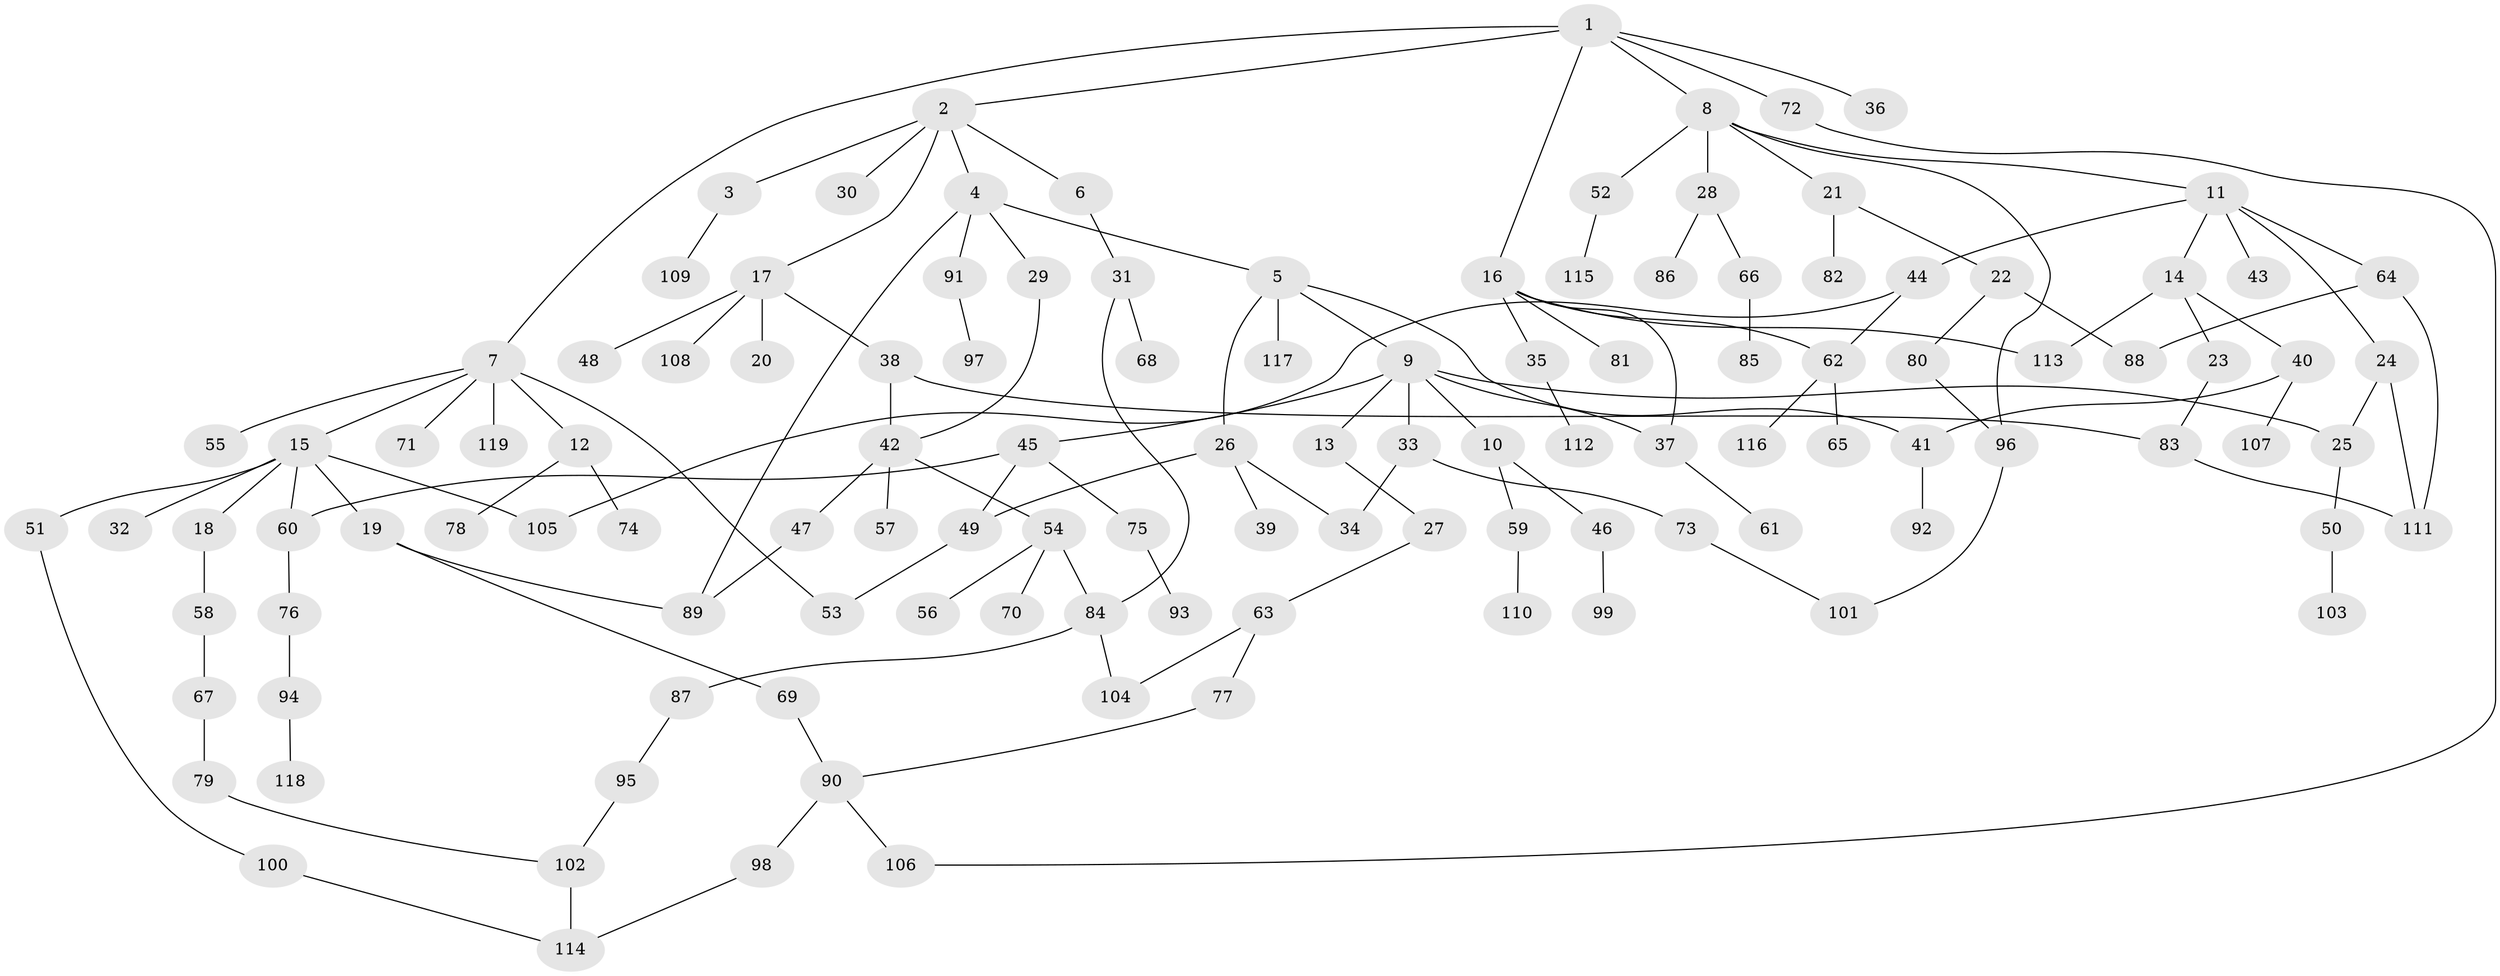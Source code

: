// coarse degree distribution, {5: 0.05, 6: 0.0625, 2: 0.2625, 8: 0.0125, 3: 0.175, 7: 0.025, 4: 0.0875, 1: 0.325}
// Generated by graph-tools (version 1.1) at 2025/51/02/27/25 19:51:37]
// undirected, 119 vertices, 144 edges
graph export_dot {
graph [start="1"]
  node [color=gray90,style=filled];
  1;
  2;
  3;
  4;
  5;
  6;
  7;
  8;
  9;
  10;
  11;
  12;
  13;
  14;
  15;
  16;
  17;
  18;
  19;
  20;
  21;
  22;
  23;
  24;
  25;
  26;
  27;
  28;
  29;
  30;
  31;
  32;
  33;
  34;
  35;
  36;
  37;
  38;
  39;
  40;
  41;
  42;
  43;
  44;
  45;
  46;
  47;
  48;
  49;
  50;
  51;
  52;
  53;
  54;
  55;
  56;
  57;
  58;
  59;
  60;
  61;
  62;
  63;
  64;
  65;
  66;
  67;
  68;
  69;
  70;
  71;
  72;
  73;
  74;
  75;
  76;
  77;
  78;
  79;
  80;
  81;
  82;
  83;
  84;
  85;
  86;
  87;
  88;
  89;
  90;
  91;
  92;
  93;
  94;
  95;
  96;
  97;
  98;
  99;
  100;
  101;
  102;
  103;
  104;
  105;
  106;
  107;
  108;
  109;
  110;
  111;
  112;
  113;
  114;
  115;
  116;
  117;
  118;
  119;
  1 -- 2;
  1 -- 7;
  1 -- 8;
  1 -- 16;
  1 -- 36;
  1 -- 72;
  2 -- 3;
  2 -- 4;
  2 -- 6;
  2 -- 17;
  2 -- 30;
  3 -- 109;
  4 -- 5;
  4 -- 29;
  4 -- 91;
  4 -- 89;
  5 -- 9;
  5 -- 26;
  5 -- 117;
  5 -- 41;
  6 -- 31;
  7 -- 12;
  7 -- 15;
  7 -- 55;
  7 -- 71;
  7 -- 119;
  7 -- 53;
  8 -- 11;
  8 -- 21;
  8 -- 28;
  8 -- 52;
  8 -- 96;
  9 -- 10;
  9 -- 13;
  9 -- 33;
  9 -- 45;
  9 -- 25;
  9 -- 37;
  10 -- 46;
  10 -- 59;
  11 -- 14;
  11 -- 24;
  11 -- 43;
  11 -- 44;
  11 -- 64;
  12 -- 74;
  12 -- 78;
  13 -- 27;
  14 -- 23;
  14 -- 40;
  14 -- 113;
  15 -- 18;
  15 -- 19;
  15 -- 32;
  15 -- 51;
  15 -- 60;
  15 -- 105;
  16 -- 35;
  16 -- 37;
  16 -- 62;
  16 -- 81;
  16 -- 113;
  17 -- 20;
  17 -- 38;
  17 -- 48;
  17 -- 108;
  18 -- 58;
  19 -- 69;
  19 -- 89;
  21 -- 22;
  21 -- 82;
  22 -- 80;
  22 -- 88;
  23 -- 83;
  24 -- 25;
  24 -- 111;
  25 -- 50;
  26 -- 39;
  26 -- 49;
  26 -- 34;
  27 -- 63;
  28 -- 66;
  28 -- 86;
  29 -- 42;
  31 -- 68;
  31 -- 84;
  33 -- 34;
  33 -- 73;
  35 -- 112;
  37 -- 61;
  38 -- 42;
  38 -- 83;
  40 -- 41;
  40 -- 107;
  41 -- 92;
  42 -- 47;
  42 -- 54;
  42 -- 57;
  44 -- 105;
  44 -- 62;
  45 -- 60;
  45 -- 75;
  45 -- 49;
  46 -- 99;
  47 -- 89;
  49 -- 53;
  50 -- 103;
  51 -- 100;
  52 -- 115;
  54 -- 56;
  54 -- 70;
  54 -- 84;
  58 -- 67;
  59 -- 110;
  60 -- 76;
  62 -- 65;
  62 -- 116;
  63 -- 77;
  63 -- 104;
  64 -- 88;
  64 -- 111;
  66 -- 85;
  67 -- 79;
  69 -- 90;
  72 -- 106;
  73 -- 101;
  75 -- 93;
  76 -- 94;
  77 -- 90;
  79 -- 102;
  80 -- 96;
  83 -- 111;
  84 -- 87;
  84 -- 104;
  87 -- 95;
  90 -- 98;
  90 -- 106;
  91 -- 97;
  94 -- 118;
  95 -- 102;
  96 -- 101;
  98 -- 114;
  100 -- 114;
  102 -- 114;
}
